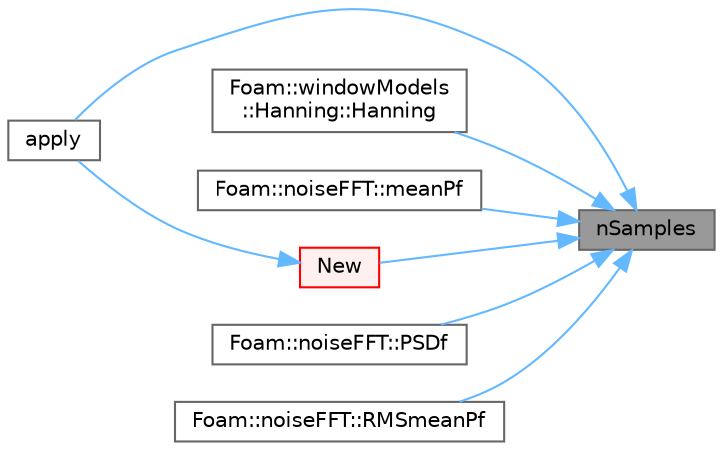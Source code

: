 digraph "nSamples"
{
 // LATEX_PDF_SIZE
  bgcolor="transparent";
  edge [fontname=Helvetica,fontsize=10,labelfontname=Helvetica,labelfontsize=10];
  node [fontname=Helvetica,fontsize=10,shape=box,height=0.2,width=0.4];
  rankdir="RL";
  Node1 [id="Node000001",label="nSamples",height=0.2,width=0.4,color="gray40", fillcolor="grey60", style="filled", fontcolor="black",tooltip=" "];
  Node1 -> Node2 [id="edge1_Node000001_Node000002",dir="back",color="steelblue1",style="solid",tooltip=" "];
  Node2 [id="Node000002",label="apply",height=0.2,width=0.4,color="grey40", fillcolor="white", style="filled",URL="$classFoam_1_1windowModel.html#aa2adb49eb290031f223a99c489c75374",tooltip=" "];
  Node1 -> Node3 [id="edge2_Node000001_Node000003",dir="back",color="steelblue1",style="solid",tooltip=" "];
  Node3 [id="Node000003",label="Foam::windowModels\l::Hanning::Hanning",height=0.2,width=0.4,color="grey40", fillcolor="white", style="filled",URL="$classFoam_1_1windowModels_1_1Hanning.html#ab2797d7f9d9b81eaae6bdd6b5dbb2143",tooltip=" "];
  Node1 -> Node4 [id="edge3_Node000001_Node000004",dir="back",color="steelblue1",style="solid",tooltip=" "];
  Node4 [id="Node000004",label="Foam::noiseFFT::meanPf",height=0.2,width=0.4,color="grey40", fillcolor="white", style="filled",URL="$classFoam_1_1noiseFFT.html#a232654ad48b93f9014e4ed3bbe38cc9e",tooltip=" "];
  Node1 -> Node5 [id="edge4_Node000001_Node000005",dir="back",color="steelblue1",style="solid",tooltip=" "];
  Node5 [id="Node000005",label="New",height=0.2,width=0.4,color="red", fillcolor="#FFF0F0", style="filled",URL="$classFoam_1_1windowModel.html#a5fbcc5bb46cdf197f052e44217c50880",tooltip=" "];
  Node5 -> Node2 [id="edge5_Node000005_Node000002",dir="back",color="steelblue1",style="solid",tooltip=" "];
  Node1 -> Node12 [id="edge6_Node000001_Node000012",dir="back",color="steelblue1",style="solid",tooltip=" "];
  Node12 [id="Node000012",label="Foam::noiseFFT::PSDf",height=0.2,width=0.4,color="grey40", fillcolor="white", style="filled",URL="$classFoam_1_1noiseFFT.html#aaa3ef01aa4e8be84a7cf9f0838c70baf",tooltip=" "];
  Node1 -> Node13 [id="edge7_Node000001_Node000013",dir="back",color="steelblue1",style="solid",tooltip=" "];
  Node13 [id="Node000013",label="Foam::noiseFFT::RMSmeanPf",height=0.2,width=0.4,color="grey40", fillcolor="white", style="filled",URL="$classFoam_1_1noiseFFT.html#adf3e942d942f49fd9b37483fe702437a",tooltip=" "];
}
